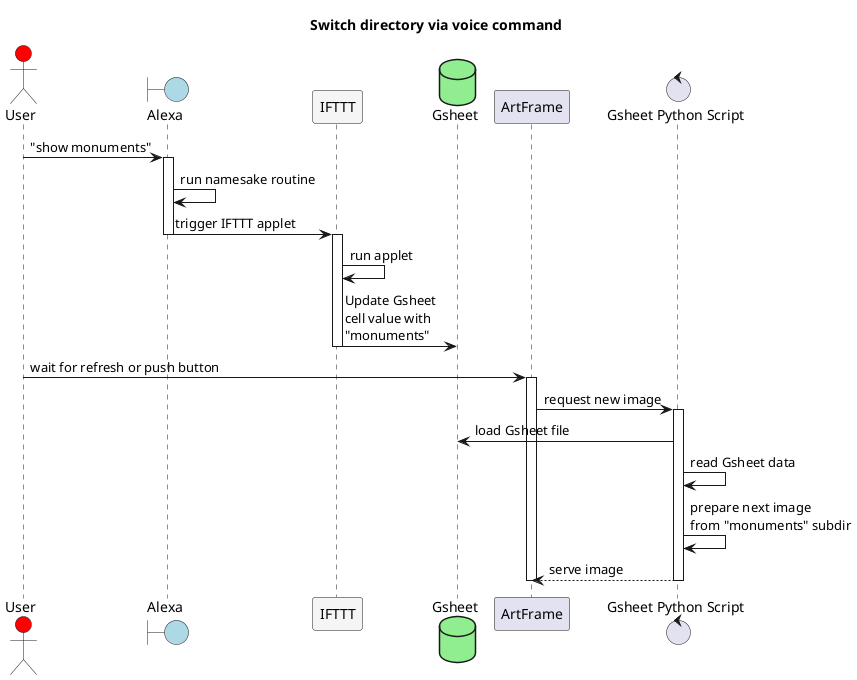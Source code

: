 @startuml gsheet

title Switch directory via voice command

actor User #red
boundary Alexa #LightBlue
participant IFTTT #WhiteSmoke
database Gsheet #LightGreen
participant ArtFrame as AF
control "Gsheet Python Script" as PS

User -> Alexa: "show monuments"
activate Alexa
Alexa -> Alexa: run namesake routine
Alexa -> IFTTT: trigger IFTTT applet
deactivate Alexa
activate IFTTT
IFTTT -> IFTTT: run applet
IFTTT -> Gsheet: Update Gsheet\ncell value with\n"monuments"
deactivate IFTTT
User -> AF: wait for refresh or push button
activate AF
AF -> PS: request new image
activate PS
PS -> Gsheet: load Gsheet file
PS -> PS: read Gsheet data
PS -> PS: prepare next image\nfrom "monuments" subdir
PS --> AF: serve image
deactivate PS
deactivate AF

@enduml
